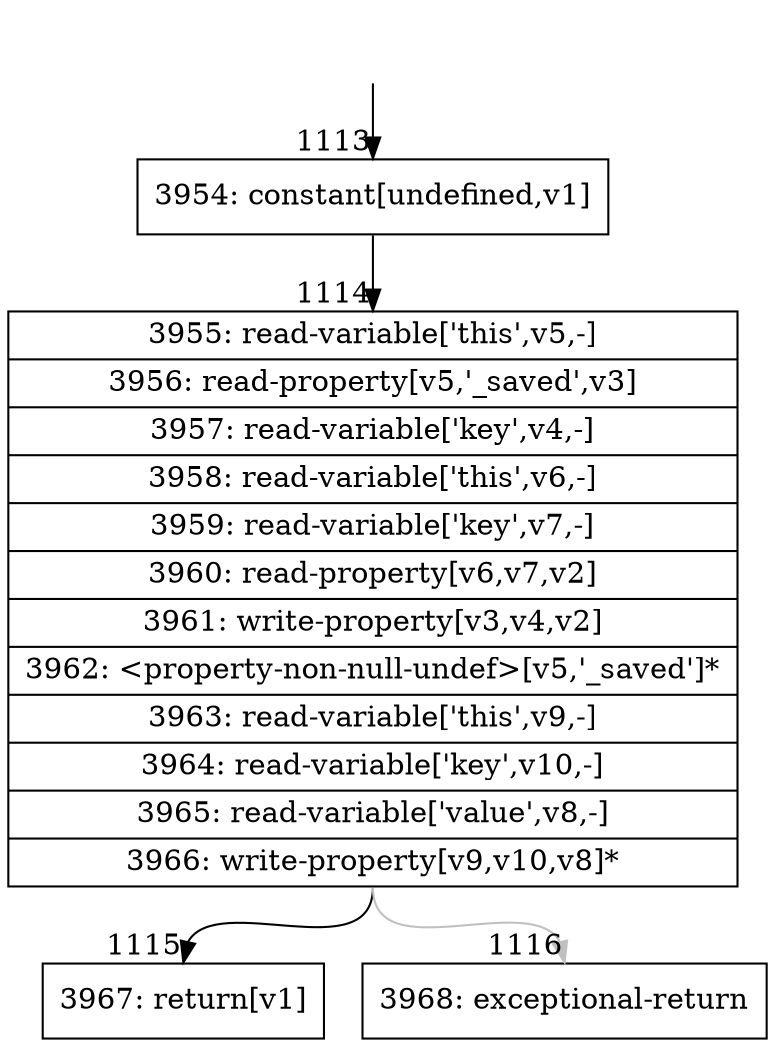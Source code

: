 digraph {
rankdir="TD"
BB_entry118[shape=none,label=""];
BB_entry118 -> BB1113 [tailport=s, headport=n, headlabel="    1113"]
BB1113 [shape=record label="{3954: constant[undefined,v1]}" ] 
BB1113 -> BB1114 [tailport=s, headport=n, headlabel="      1114"]
BB1114 [shape=record label="{3955: read-variable['this',v5,-]|3956: read-property[v5,'_saved',v3]|3957: read-variable['key',v4,-]|3958: read-variable['this',v6,-]|3959: read-variable['key',v7,-]|3960: read-property[v6,v7,v2]|3961: write-property[v3,v4,v2]|3962: \<property-non-null-undef\>[v5,'_saved']*|3963: read-variable['this',v9,-]|3964: read-variable['key',v10,-]|3965: read-variable['value',v8,-]|3966: write-property[v9,v10,v8]*}" ] 
BB1114 -> BB1115 [tailport=s, headport=n, headlabel="      1115"]
BB1114 -> BB1116 [tailport=s, headport=n, color=gray, headlabel="      1116"]
BB1115 [shape=record label="{3967: return[v1]}" ] 
BB1116 [shape=record label="{3968: exceptional-return}" ] 
//#$~ 1119
}
